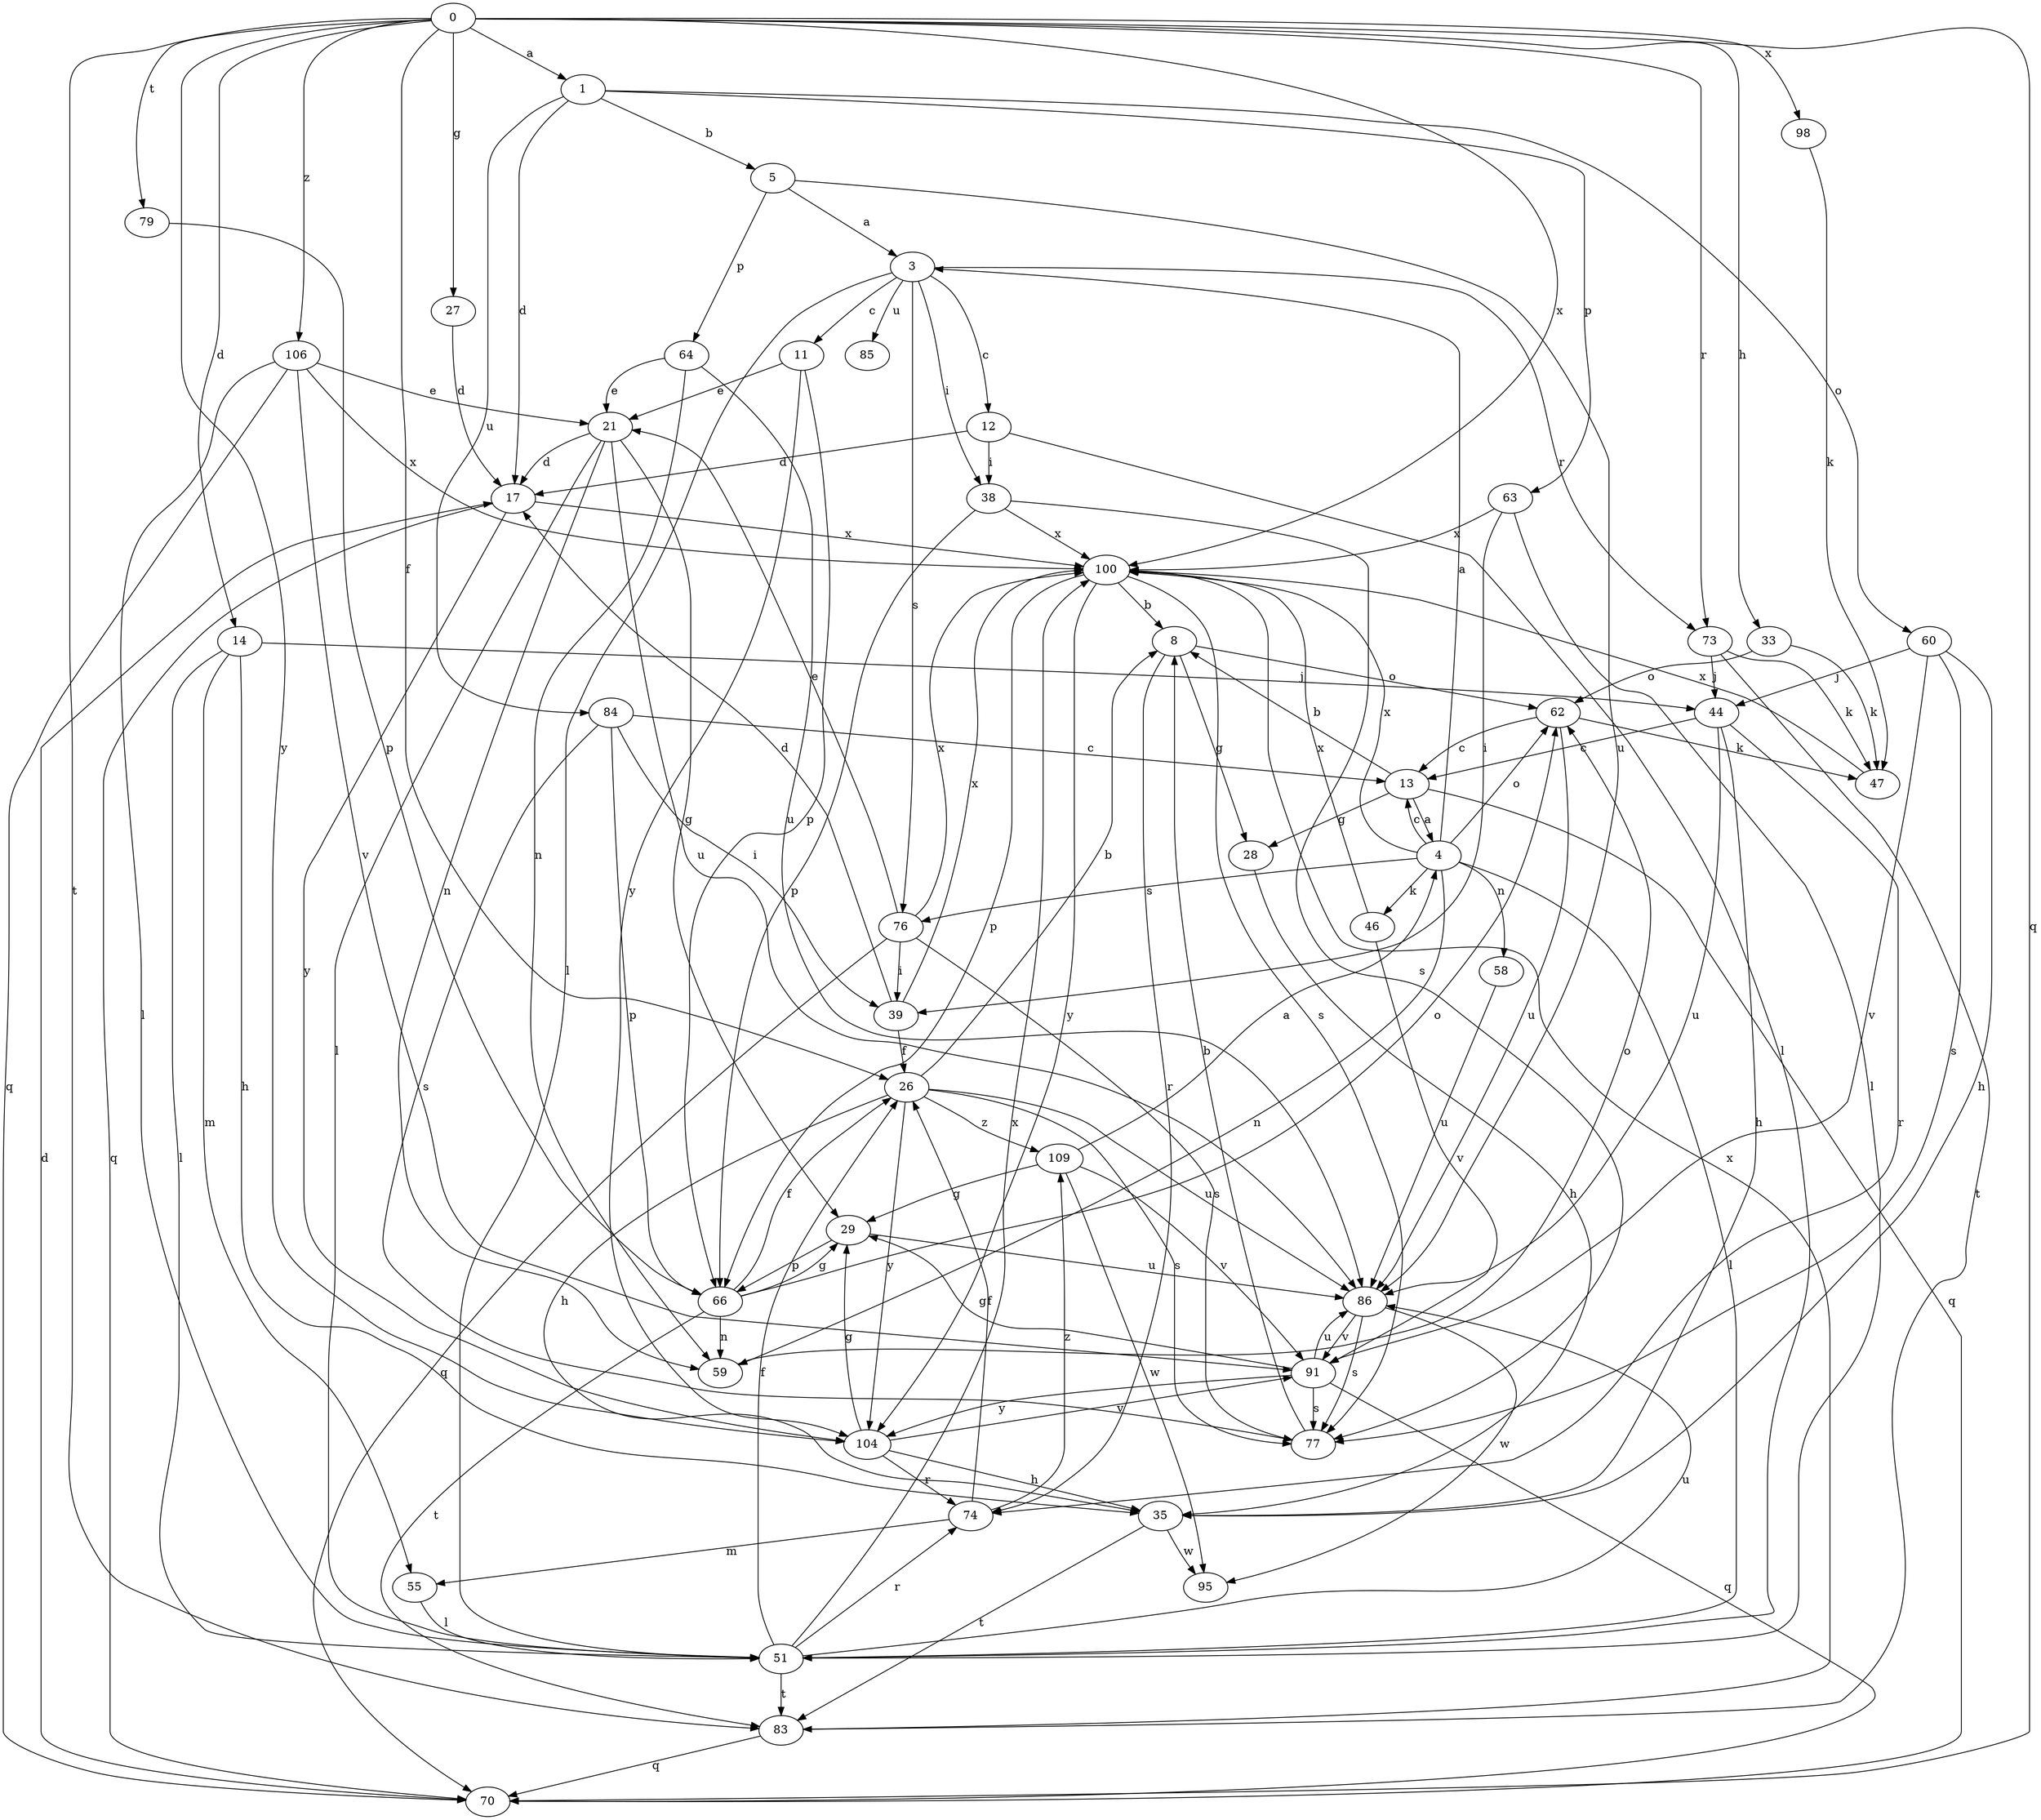 strict digraph  {
0;
1;
3;
4;
5;
8;
11;
12;
13;
14;
17;
21;
26;
27;
28;
29;
33;
35;
38;
39;
44;
46;
47;
51;
55;
58;
59;
60;
62;
63;
64;
66;
70;
73;
74;
76;
77;
79;
83;
84;
85;
86;
91;
95;
98;
100;
104;
106;
109;
0 -> 1  [label=a];
0 -> 14  [label=d];
0 -> 26  [label=f];
0 -> 27  [label=g];
0 -> 33  [label=h];
0 -> 70  [label=q];
0 -> 73  [label=r];
0 -> 79  [label=t];
0 -> 83  [label=t];
0 -> 98  [label=x];
0 -> 100  [label=x];
0 -> 104  [label=y];
0 -> 106  [label=z];
1 -> 5  [label=b];
1 -> 17  [label=d];
1 -> 60  [label=o];
1 -> 63  [label=p];
1 -> 84  [label=u];
3 -> 11  [label=c];
3 -> 12  [label=c];
3 -> 38  [label=i];
3 -> 51  [label=l];
3 -> 73  [label=r];
3 -> 76  [label=s];
3 -> 85  [label=u];
4 -> 3  [label=a];
4 -> 13  [label=c];
4 -> 46  [label=k];
4 -> 51  [label=l];
4 -> 58  [label=n];
4 -> 59  [label=n];
4 -> 62  [label=o];
4 -> 76  [label=s];
4 -> 100  [label=x];
5 -> 3  [label=a];
5 -> 64  [label=p];
5 -> 86  [label=u];
8 -> 28  [label=g];
8 -> 62  [label=o];
8 -> 74  [label=r];
11 -> 21  [label=e];
11 -> 66  [label=p];
11 -> 104  [label=y];
12 -> 17  [label=d];
12 -> 38  [label=i];
12 -> 51  [label=l];
13 -> 4  [label=a];
13 -> 8  [label=b];
13 -> 28  [label=g];
13 -> 70  [label=q];
14 -> 35  [label=h];
14 -> 44  [label=j];
14 -> 51  [label=l];
14 -> 55  [label=m];
17 -> 70  [label=q];
17 -> 100  [label=x];
17 -> 104  [label=y];
21 -> 17  [label=d];
21 -> 29  [label=g];
21 -> 51  [label=l];
21 -> 59  [label=n];
21 -> 86  [label=u];
26 -> 8  [label=b];
26 -> 35  [label=h];
26 -> 77  [label=s];
26 -> 86  [label=u];
26 -> 104  [label=y];
26 -> 109  [label=z];
27 -> 17  [label=d];
28 -> 35  [label=h];
29 -> 66  [label=p];
29 -> 86  [label=u];
33 -> 47  [label=k];
33 -> 62  [label=o];
35 -> 83  [label=t];
35 -> 95  [label=w];
38 -> 66  [label=p];
38 -> 77  [label=s];
38 -> 100  [label=x];
39 -> 17  [label=d];
39 -> 26  [label=f];
39 -> 100  [label=x];
44 -> 13  [label=c];
44 -> 35  [label=h];
44 -> 74  [label=r];
44 -> 86  [label=u];
46 -> 91  [label=v];
46 -> 100  [label=x];
47 -> 100  [label=x];
51 -> 26  [label=f];
51 -> 74  [label=r];
51 -> 83  [label=t];
51 -> 86  [label=u];
51 -> 100  [label=x];
55 -> 51  [label=l];
58 -> 86  [label=u];
59 -> 62  [label=o];
60 -> 35  [label=h];
60 -> 44  [label=j];
60 -> 77  [label=s];
60 -> 91  [label=v];
62 -> 13  [label=c];
62 -> 47  [label=k];
62 -> 86  [label=u];
63 -> 39  [label=i];
63 -> 51  [label=l];
63 -> 100  [label=x];
64 -> 21  [label=e];
64 -> 59  [label=n];
64 -> 86  [label=u];
66 -> 26  [label=f];
66 -> 29  [label=g];
66 -> 59  [label=n];
66 -> 62  [label=o];
66 -> 83  [label=t];
70 -> 17  [label=d];
73 -> 44  [label=j];
73 -> 47  [label=k];
73 -> 83  [label=t];
74 -> 26  [label=f];
74 -> 55  [label=m];
74 -> 109  [label=z];
76 -> 21  [label=e];
76 -> 39  [label=i];
76 -> 70  [label=q];
76 -> 77  [label=s];
76 -> 100  [label=x];
77 -> 8  [label=b];
79 -> 66  [label=p];
83 -> 70  [label=q];
83 -> 100  [label=x];
84 -> 13  [label=c];
84 -> 39  [label=i];
84 -> 66  [label=p];
84 -> 77  [label=s];
86 -> 77  [label=s];
86 -> 91  [label=v];
86 -> 95  [label=w];
91 -> 29  [label=g];
91 -> 70  [label=q];
91 -> 77  [label=s];
91 -> 86  [label=u];
91 -> 104  [label=y];
98 -> 47  [label=k];
100 -> 8  [label=b];
100 -> 66  [label=p];
100 -> 77  [label=s];
100 -> 104  [label=y];
104 -> 29  [label=g];
104 -> 35  [label=h];
104 -> 74  [label=r];
104 -> 91  [label=v];
106 -> 21  [label=e];
106 -> 51  [label=l];
106 -> 70  [label=q];
106 -> 91  [label=v];
106 -> 100  [label=x];
109 -> 4  [label=a];
109 -> 29  [label=g];
109 -> 91  [label=v];
109 -> 95  [label=w];
}

